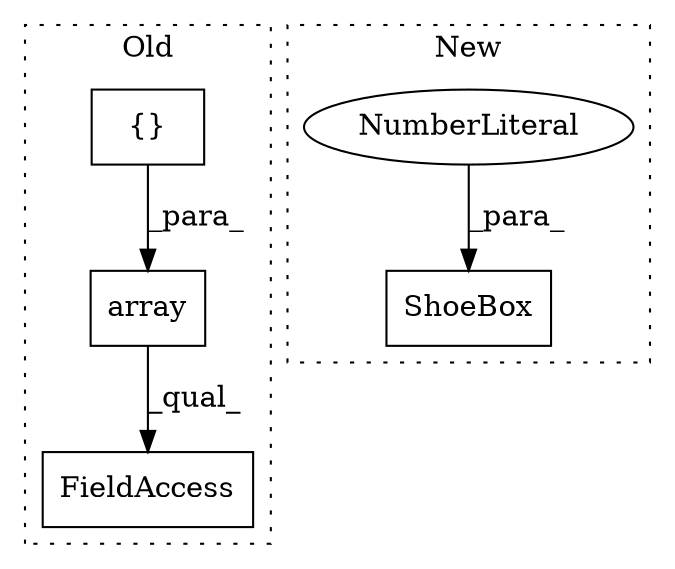digraph G {
subgraph cluster0 {
1 [label="array" a="32" s="901,955" l="6,1" shape="box"];
4 [label="{}" a="4" s="916,954" l="1,1" shape="box"];
5 [label="FieldAccess" a="22" s="1406" l="12" shape="box"];
label = "Old";
style="dotted";
}
subgraph cluster1 {
2 [label="ShoeBox" a="32" s="986,1014" l="8,1" shape="box"];
3 [label="NumberLiteral" a="34" s="1006" l="1" shape="ellipse"];
label = "New";
style="dotted";
}
1 -> 5 [label="_qual_"];
3 -> 2 [label="_para_"];
4 -> 1 [label="_para_"];
}